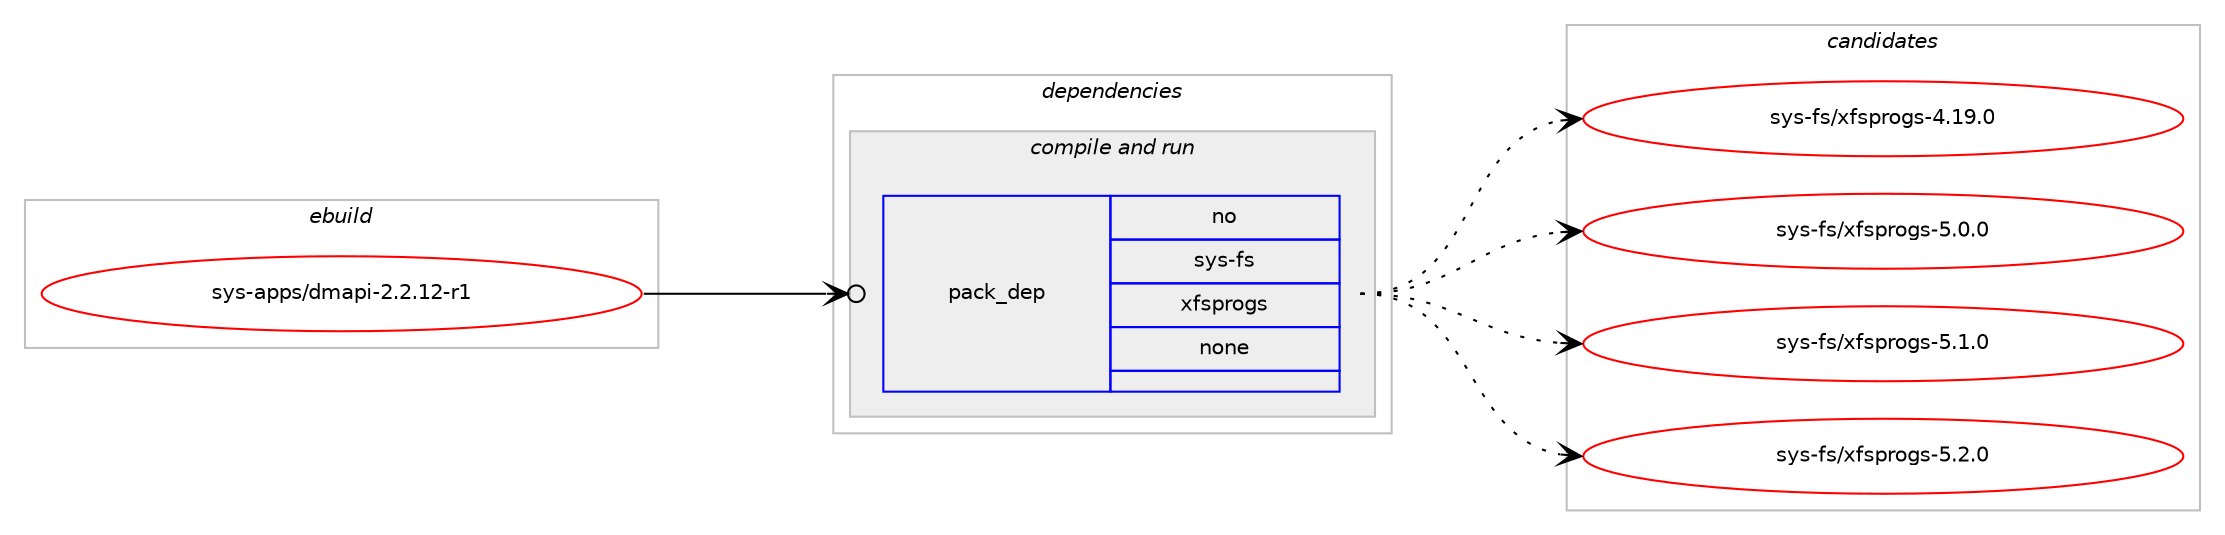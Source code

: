 digraph prolog {

# *************
# Graph options
# *************

newrank=true;
concentrate=true;
compound=true;
graph [rankdir=LR,fontname=Helvetica,fontsize=10,ranksep=1.5];#, ranksep=2.5, nodesep=0.2];
edge  [arrowhead=vee];
node  [fontname=Helvetica,fontsize=10];

# **********
# The ebuild
# **********

subgraph cluster_leftcol {
color=gray;
rank=same;
label=<<i>ebuild</i>>;
id [label="sys-apps/dmapi-2.2.12-r1", color=red, width=4, href="../sys-apps/dmapi-2.2.12-r1.svg"];
}

# ****************
# The dependencies
# ****************

subgraph cluster_midcol {
color=gray;
label=<<i>dependencies</i>>;
subgraph cluster_compile {
fillcolor="#eeeeee";
style=filled;
label=<<i>compile</i>>;
}
subgraph cluster_compileandrun {
fillcolor="#eeeeee";
style=filled;
label=<<i>compile and run</i>>;
subgraph pack805 {
dependency1106 [label=<<TABLE BORDER="0" CELLBORDER="1" CELLSPACING="0" CELLPADDING="4" WIDTH="220"><TR><TD ROWSPAN="6" CELLPADDING="30">pack_dep</TD></TR><TR><TD WIDTH="110">no</TD></TR><TR><TD>sys-fs</TD></TR><TR><TD>xfsprogs</TD></TR><TR><TD>none</TD></TR><TR><TD></TD></TR></TABLE>>, shape=none, color=blue];
}
id:e -> dependency1106:w [weight=20,style="solid",arrowhead="odotvee"];
}
subgraph cluster_run {
fillcolor="#eeeeee";
style=filled;
label=<<i>run</i>>;
}
}

# **************
# The candidates
# **************

subgraph cluster_choices {
rank=same;
color=gray;
label=<<i>candidates</i>>;

subgraph choice805 {
color=black;
nodesep=1;
choice115121115451021154712010211511211411110311545524649574648 [label="sys-fs/xfsprogs-4.19.0", color=red, width=4,href="../sys-fs/xfsprogs-4.19.0.svg"];
choice1151211154510211547120102115112114111103115455346484648 [label="sys-fs/xfsprogs-5.0.0", color=red, width=4,href="../sys-fs/xfsprogs-5.0.0.svg"];
choice1151211154510211547120102115112114111103115455346494648 [label="sys-fs/xfsprogs-5.1.0", color=red, width=4,href="../sys-fs/xfsprogs-5.1.0.svg"];
choice1151211154510211547120102115112114111103115455346504648 [label="sys-fs/xfsprogs-5.2.0", color=red, width=4,href="../sys-fs/xfsprogs-5.2.0.svg"];
dependency1106:e -> choice115121115451021154712010211511211411110311545524649574648:w [style=dotted,weight="100"];
dependency1106:e -> choice1151211154510211547120102115112114111103115455346484648:w [style=dotted,weight="100"];
dependency1106:e -> choice1151211154510211547120102115112114111103115455346494648:w [style=dotted,weight="100"];
dependency1106:e -> choice1151211154510211547120102115112114111103115455346504648:w [style=dotted,weight="100"];
}
}

}
